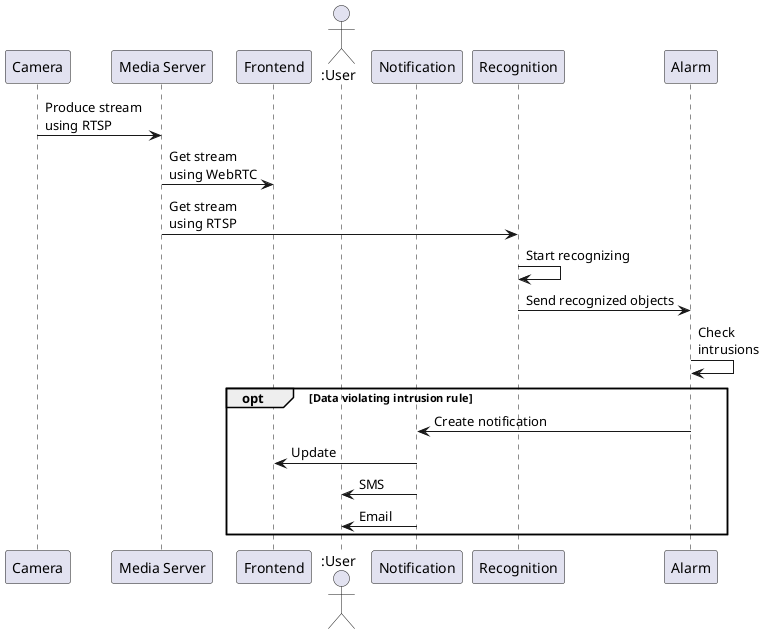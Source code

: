 @startuml
'https://plantuml.com/sequence-diagram
participant Camera
participant "Media Server"
participant Frontend
actor ":User" as User
participant Notification
participant Recognition
participant Alarm

Camera -> "Media Server": Produce stream \nusing RTSP
"Media Server" -> Frontend: Get stream \nusing WebRTC
"Media Server" -> Recognition: Get stream\nusing RTSP
Recognition -> Recognition: Start recognizing
Recognition -> Alarm: Send recognized objects
Alarm -> Alarm: Check \nintrusions
opt Data violating intrusion rule
Alarm -> Notification: Create notification
Notification -> Frontend: Update
Notification -> User: SMS
Notification -> User: Email
end
@enduml
